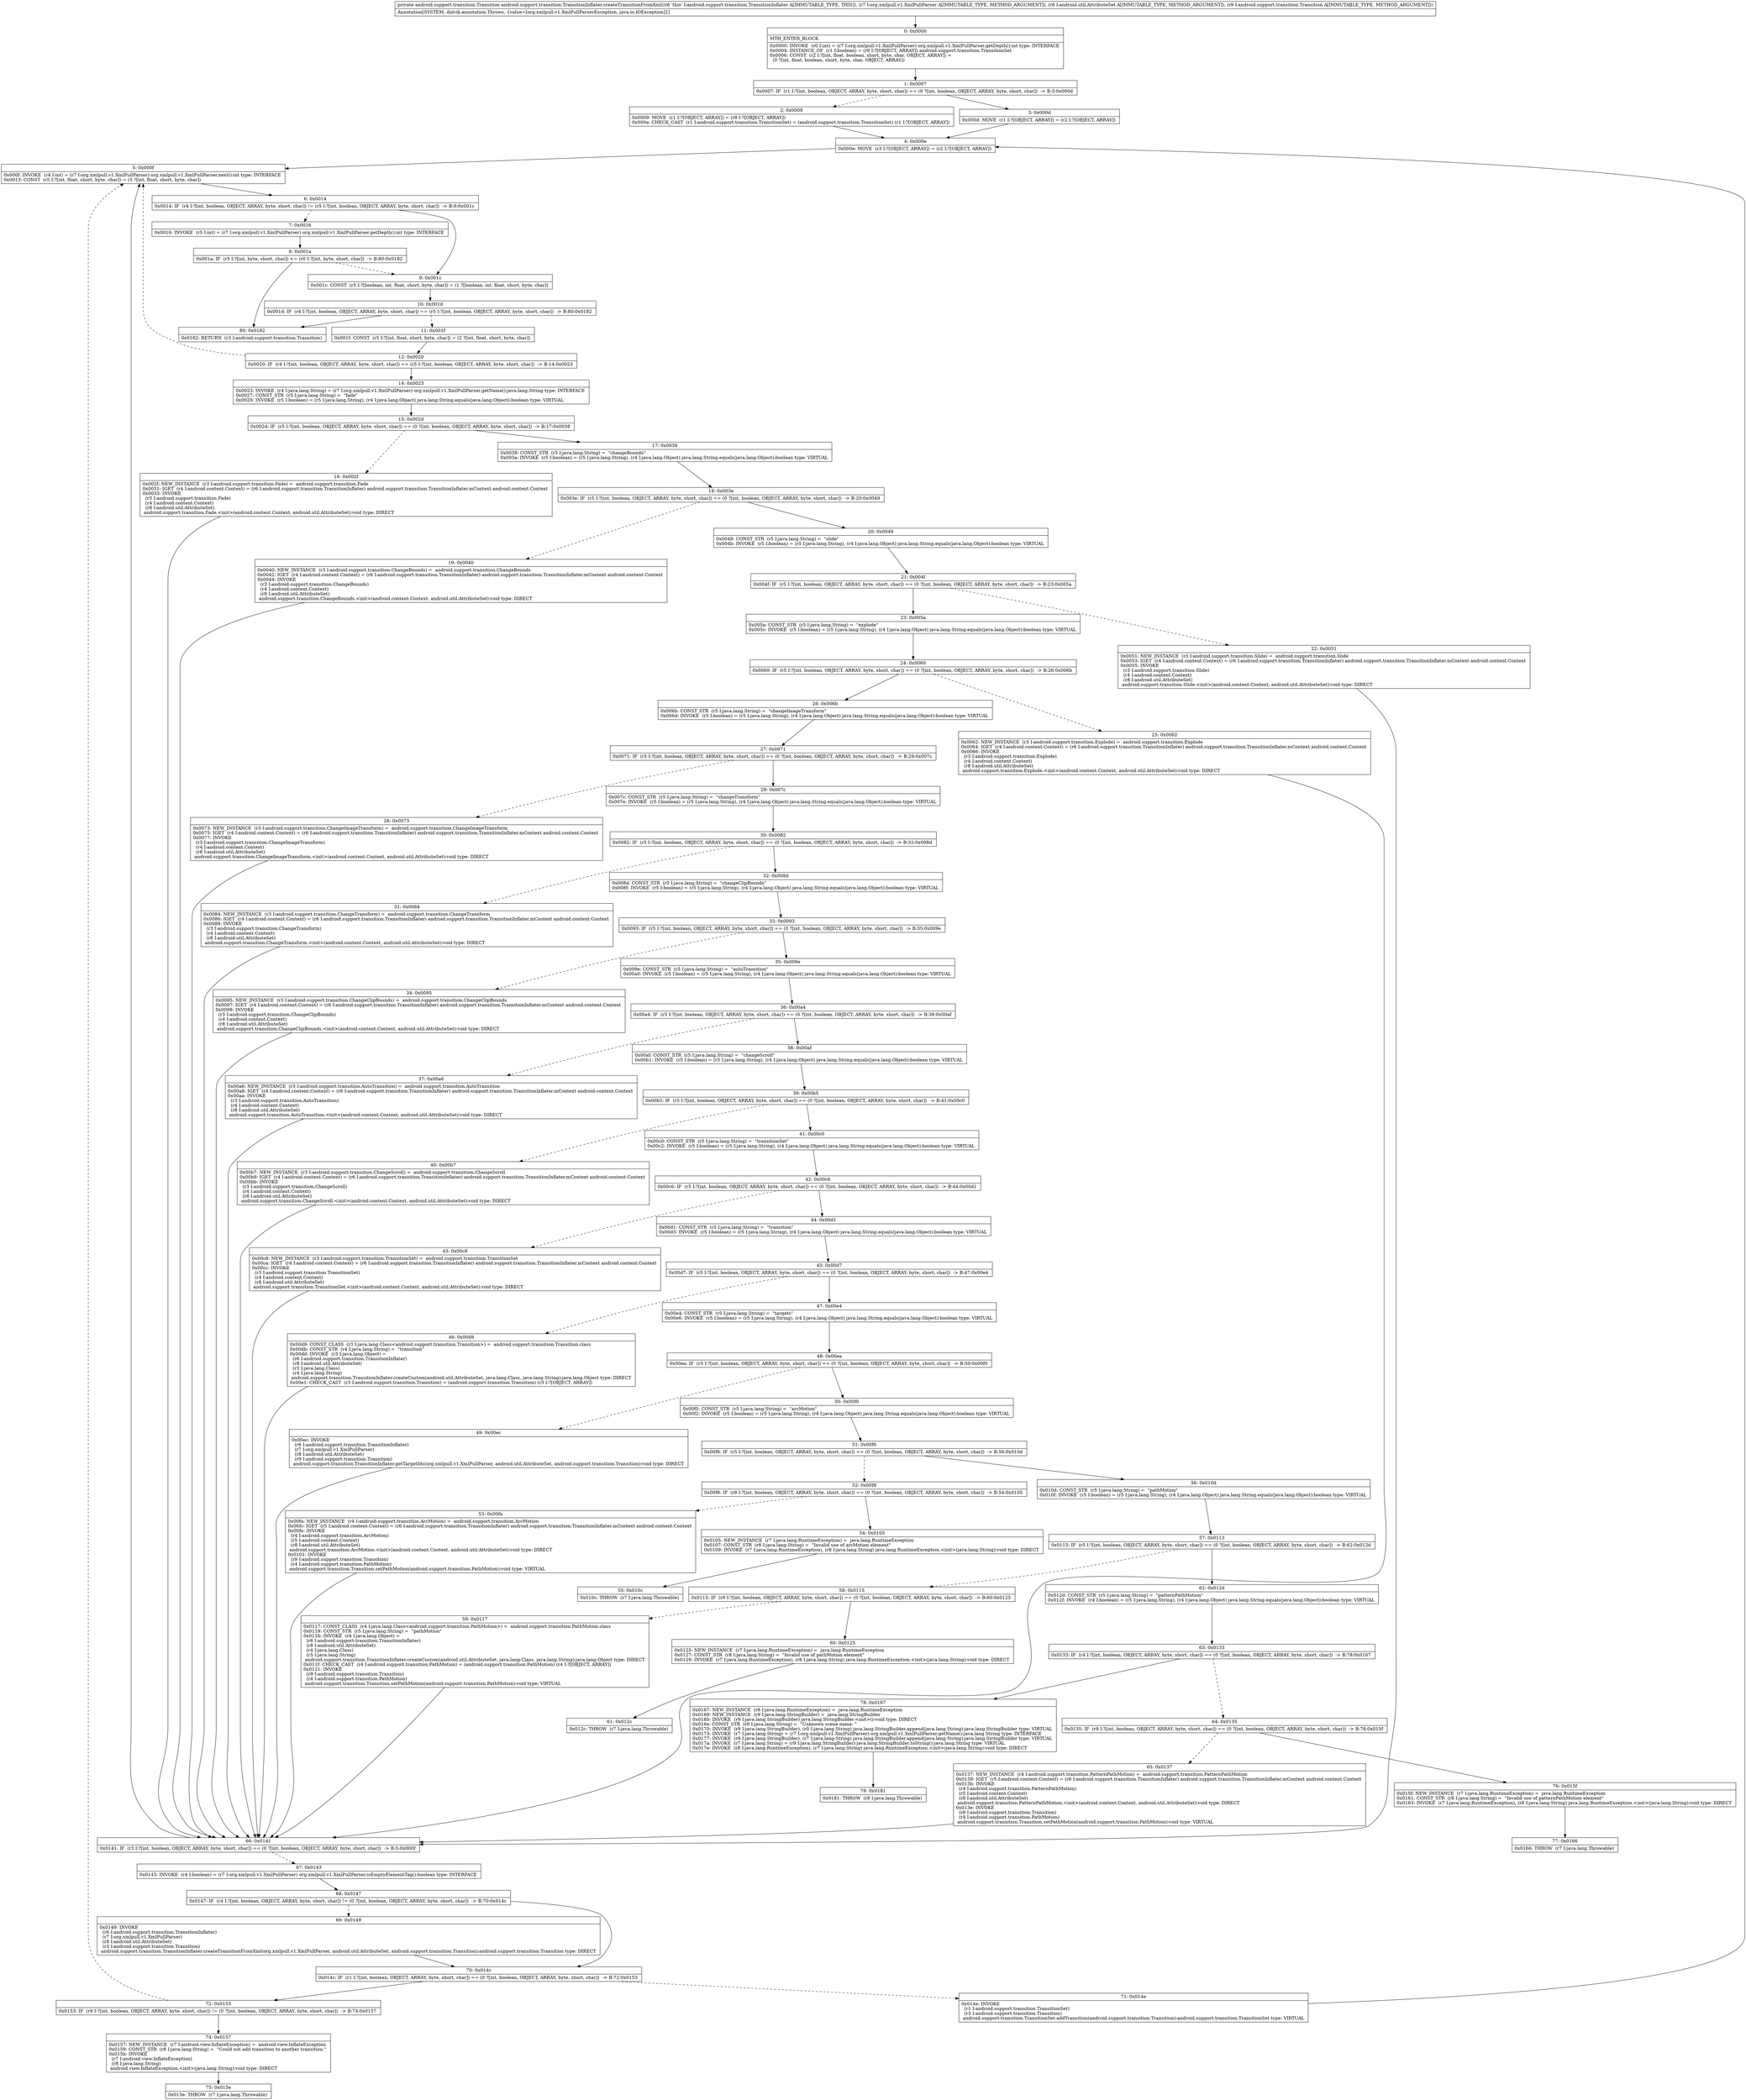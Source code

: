 digraph "CFG forandroid.support.transition.TransitionInflater.createTransitionFromXml(Lorg\/xmlpull\/v1\/XmlPullParser;Landroid\/util\/AttributeSet;Landroid\/support\/transition\/Transition;)Landroid\/support\/transition\/Transition;" {
Node_0 [shape=record,label="{0\:\ 0x0000|MTH_ENTER_BLOCK\l|0x0000: INVOKE  (r0 I:int) = (r7 I:org.xmlpull.v1.XmlPullParser) org.xmlpull.v1.XmlPullParser.getDepth():int type: INTERFACE \l0x0004: INSTANCE_OF  (r1 I:boolean) = (r9 I:?[OBJECT, ARRAY]) android.support.transition.TransitionSet \l0x0006: CONST  (r2 I:?[int, float, boolean, short, byte, char, OBJECT, ARRAY]) = \l  (0 ?[int, float, boolean, short, byte, char, OBJECT, ARRAY])\l \l}"];
Node_1 [shape=record,label="{1\:\ 0x0007|0x0007: IF  (r1 I:?[int, boolean, OBJECT, ARRAY, byte, short, char]) == (0 ?[int, boolean, OBJECT, ARRAY, byte, short, char])  \-\> B:3:0x000d \l}"];
Node_2 [shape=record,label="{2\:\ 0x0009|0x0009: MOVE  (r1 I:?[OBJECT, ARRAY]) = (r9 I:?[OBJECT, ARRAY]) \l0x000a: CHECK_CAST  (r1 I:android.support.transition.TransitionSet) = (android.support.transition.TransitionSet) (r1 I:?[OBJECT, ARRAY]) \l}"];
Node_3 [shape=record,label="{3\:\ 0x000d|0x000d: MOVE  (r1 I:?[OBJECT, ARRAY]) = (r2 I:?[OBJECT, ARRAY]) \l}"];
Node_4 [shape=record,label="{4\:\ 0x000e|0x000e: MOVE  (r3 I:?[OBJECT, ARRAY]) = (r2 I:?[OBJECT, ARRAY]) \l}"];
Node_5 [shape=record,label="{5\:\ 0x000f|0x000f: INVOKE  (r4 I:int) = (r7 I:org.xmlpull.v1.XmlPullParser) org.xmlpull.v1.XmlPullParser.next():int type: INTERFACE \l0x0013: CONST  (r5 I:?[int, float, short, byte, char]) = (3 ?[int, float, short, byte, char]) \l}"];
Node_6 [shape=record,label="{6\:\ 0x0014|0x0014: IF  (r4 I:?[int, boolean, OBJECT, ARRAY, byte, short, char]) != (r5 I:?[int, boolean, OBJECT, ARRAY, byte, short, char])  \-\> B:9:0x001c \l}"];
Node_7 [shape=record,label="{7\:\ 0x0016|0x0016: INVOKE  (r5 I:int) = (r7 I:org.xmlpull.v1.XmlPullParser) org.xmlpull.v1.XmlPullParser.getDepth():int type: INTERFACE \l}"];
Node_8 [shape=record,label="{8\:\ 0x001a|0x001a: IF  (r5 I:?[int, byte, short, char]) \<= (r0 I:?[int, byte, short, char])  \-\> B:80:0x0182 \l}"];
Node_9 [shape=record,label="{9\:\ 0x001c|0x001c: CONST  (r5 I:?[boolean, int, float, short, byte, char]) = (1 ?[boolean, int, float, short, byte, char]) \l}"];
Node_10 [shape=record,label="{10\:\ 0x001d|0x001d: IF  (r4 I:?[int, boolean, OBJECT, ARRAY, byte, short, char]) == (r5 I:?[int, boolean, OBJECT, ARRAY, byte, short, char])  \-\> B:80:0x0182 \l}"];
Node_11 [shape=record,label="{11\:\ 0x001f|0x001f: CONST  (r5 I:?[int, float, short, byte, char]) = (2 ?[int, float, short, byte, char]) \l}"];
Node_12 [shape=record,label="{12\:\ 0x0020|0x0020: IF  (r4 I:?[int, boolean, OBJECT, ARRAY, byte, short, char]) == (r5 I:?[int, boolean, OBJECT, ARRAY, byte, short, char])  \-\> B:14:0x0023 \l}"];
Node_14 [shape=record,label="{14\:\ 0x0023|0x0023: INVOKE  (r4 I:java.lang.String) = (r7 I:org.xmlpull.v1.XmlPullParser) org.xmlpull.v1.XmlPullParser.getName():java.lang.String type: INTERFACE \l0x0027: CONST_STR  (r5 I:java.lang.String) =  \"fade\" \l0x0029: INVOKE  (r5 I:boolean) = (r5 I:java.lang.String), (r4 I:java.lang.Object) java.lang.String.equals(java.lang.Object):boolean type: VIRTUAL \l}"];
Node_15 [shape=record,label="{15\:\ 0x002d|0x002d: IF  (r5 I:?[int, boolean, OBJECT, ARRAY, byte, short, char]) == (0 ?[int, boolean, OBJECT, ARRAY, byte, short, char])  \-\> B:17:0x0038 \l}"];
Node_16 [shape=record,label="{16\:\ 0x002f|0x002f: NEW_INSTANCE  (r3 I:android.support.transition.Fade) =  android.support.transition.Fade \l0x0031: IGET  (r4 I:android.content.Context) = (r6 I:android.support.transition.TransitionInflater) android.support.transition.TransitionInflater.mContext android.content.Context \l0x0033: INVOKE  \l  (r3 I:android.support.transition.Fade)\l  (r4 I:android.content.Context)\l  (r8 I:android.util.AttributeSet)\l android.support.transition.Fade.\<init\>(android.content.Context, android.util.AttributeSet):void type: DIRECT \l}"];
Node_17 [shape=record,label="{17\:\ 0x0038|0x0038: CONST_STR  (r5 I:java.lang.String) =  \"changeBounds\" \l0x003a: INVOKE  (r5 I:boolean) = (r5 I:java.lang.String), (r4 I:java.lang.Object) java.lang.String.equals(java.lang.Object):boolean type: VIRTUAL \l}"];
Node_18 [shape=record,label="{18\:\ 0x003e|0x003e: IF  (r5 I:?[int, boolean, OBJECT, ARRAY, byte, short, char]) == (0 ?[int, boolean, OBJECT, ARRAY, byte, short, char])  \-\> B:20:0x0049 \l}"];
Node_19 [shape=record,label="{19\:\ 0x0040|0x0040: NEW_INSTANCE  (r3 I:android.support.transition.ChangeBounds) =  android.support.transition.ChangeBounds \l0x0042: IGET  (r4 I:android.content.Context) = (r6 I:android.support.transition.TransitionInflater) android.support.transition.TransitionInflater.mContext android.content.Context \l0x0044: INVOKE  \l  (r3 I:android.support.transition.ChangeBounds)\l  (r4 I:android.content.Context)\l  (r8 I:android.util.AttributeSet)\l android.support.transition.ChangeBounds.\<init\>(android.content.Context, android.util.AttributeSet):void type: DIRECT \l}"];
Node_20 [shape=record,label="{20\:\ 0x0049|0x0049: CONST_STR  (r5 I:java.lang.String) =  \"slide\" \l0x004b: INVOKE  (r5 I:boolean) = (r5 I:java.lang.String), (r4 I:java.lang.Object) java.lang.String.equals(java.lang.Object):boolean type: VIRTUAL \l}"];
Node_21 [shape=record,label="{21\:\ 0x004f|0x004f: IF  (r5 I:?[int, boolean, OBJECT, ARRAY, byte, short, char]) == (0 ?[int, boolean, OBJECT, ARRAY, byte, short, char])  \-\> B:23:0x005a \l}"];
Node_22 [shape=record,label="{22\:\ 0x0051|0x0051: NEW_INSTANCE  (r3 I:android.support.transition.Slide) =  android.support.transition.Slide \l0x0053: IGET  (r4 I:android.content.Context) = (r6 I:android.support.transition.TransitionInflater) android.support.transition.TransitionInflater.mContext android.content.Context \l0x0055: INVOKE  \l  (r3 I:android.support.transition.Slide)\l  (r4 I:android.content.Context)\l  (r8 I:android.util.AttributeSet)\l android.support.transition.Slide.\<init\>(android.content.Context, android.util.AttributeSet):void type: DIRECT \l}"];
Node_23 [shape=record,label="{23\:\ 0x005a|0x005a: CONST_STR  (r5 I:java.lang.String) =  \"explode\" \l0x005c: INVOKE  (r5 I:boolean) = (r5 I:java.lang.String), (r4 I:java.lang.Object) java.lang.String.equals(java.lang.Object):boolean type: VIRTUAL \l}"];
Node_24 [shape=record,label="{24\:\ 0x0060|0x0060: IF  (r5 I:?[int, boolean, OBJECT, ARRAY, byte, short, char]) == (0 ?[int, boolean, OBJECT, ARRAY, byte, short, char])  \-\> B:26:0x006b \l}"];
Node_25 [shape=record,label="{25\:\ 0x0062|0x0062: NEW_INSTANCE  (r3 I:android.support.transition.Explode) =  android.support.transition.Explode \l0x0064: IGET  (r4 I:android.content.Context) = (r6 I:android.support.transition.TransitionInflater) android.support.transition.TransitionInflater.mContext android.content.Context \l0x0066: INVOKE  \l  (r3 I:android.support.transition.Explode)\l  (r4 I:android.content.Context)\l  (r8 I:android.util.AttributeSet)\l android.support.transition.Explode.\<init\>(android.content.Context, android.util.AttributeSet):void type: DIRECT \l}"];
Node_26 [shape=record,label="{26\:\ 0x006b|0x006b: CONST_STR  (r5 I:java.lang.String) =  \"changeImageTransform\" \l0x006d: INVOKE  (r5 I:boolean) = (r5 I:java.lang.String), (r4 I:java.lang.Object) java.lang.String.equals(java.lang.Object):boolean type: VIRTUAL \l}"];
Node_27 [shape=record,label="{27\:\ 0x0071|0x0071: IF  (r5 I:?[int, boolean, OBJECT, ARRAY, byte, short, char]) == (0 ?[int, boolean, OBJECT, ARRAY, byte, short, char])  \-\> B:29:0x007c \l}"];
Node_28 [shape=record,label="{28\:\ 0x0073|0x0073: NEW_INSTANCE  (r3 I:android.support.transition.ChangeImageTransform) =  android.support.transition.ChangeImageTransform \l0x0075: IGET  (r4 I:android.content.Context) = (r6 I:android.support.transition.TransitionInflater) android.support.transition.TransitionInflater.mContext android.content.Context \l0x0077: INVOKE  \l  (r3 I:android.support.transition.ChangeImageTransform)\l  (r4 I:android.content.Context)\l  (r8 I:android.util.AttributeSet)\l android.support.transition.ChangeImageTransform.\<init\>(android.content.Context, android.util.AttributeSet):void type: DIRECT \l}"];
Node_29 [shape=record,label="{29\:\ 0x007c|0x007c: CONST_STR  (r5 I:java.lang.String) =  \"changeTransform\" \l0x007e: INVOKE  (r5 I:boolean) = (r5 I:java.lang.String), (r4 I:java.lang.Object) java.lang.String.equals(java.lang.Object):boolean type: VIRTUAL \l}"];
Node_30 [shape=record,label="{30\:\ 0x0082|0x0082: IF  (r5 I:?[int, boolean, OBJECT, ARRAY, byte, short, char]) == (0 ?[int, boolean, OBJECT, ARRAY, byte, short, char])  \-\> B:32:0x008d \l}"];
Node_31 [shape=record,label="{31\:\ 0x0084|0x0084: NEW_INSTANCE  (r3 I:android.support.transition.ChangeTransform) =  android.support.transition.ChangeTransform \l0x0086: IGET  (r4 I:android.content.Context) = (r6 I:android.support.transition.TransitionInflater) android.support.transition.TransitionInflater.mContext android.content.Context \l0x0088: INVOKE  \l  (r3 I:android.support.transition.ChangeTransform)\l  (r4 I:android.content.Context)\l  (r8 I:android.util.AttributeSet)\l android.support.transition.ChangeTransform.\<init\>(android.content.Context, android.util.AttributeSet):void type: DIRECT \l}"];
Node_32 [shape=record,label="{32\:\ 0x008d|0x008d: CONST_STR  (r5 I:java.lang.String) =  \"changeClipBounds\" \l0x008f: INVOKE  (r5 I:boolean) = (r5 I:java.lang.String), (r4 I:java.lang.Object) java.lang.String.equals(java.lang.Object):boolean type: VIRTUAL \l}"];
Node_33 [shape=record,label="{33\:\ 0x0093|0x0093: IF  (r5 I:?[int, boolean, OBJECT, ARRAY, byte, short, char]) == (0 ?[int, boolean, OBJECT, ARRAY, byte, short, char])  \-\> B:35:0x009e \l}"];
Node_34 [shape=record,label="{34\:\ 0x0095|0x0095: NEW_INSTANCE  (r3 I:android.support.transition.ChangeClipBounds) =  android.support.transition.ChangeClipBounds \l0x0097: IGET  (r4 I:android.content.Context) = (r6 I:android.support.transition.TransitionInflater) android.support.transition.TransitionInflater.mContext android.content.Context \l0x0099: INVOKE  \l  (r3 I:android.support.transition.ChangeClipBounds)\l  (r4 I:android.content.Context)\l  (r8 I:android.util.AttributeSet)\l android.support.transition.ChangeClipBounds.\<init\>(android.content.Context, android.util.AttributeSet):void type: DIRECT \l}"];
Node_35 [shape=record,label="{35\:\ 0x009e|0x009e: CONST_STR  (r5 I:java.lang.String) =  \"autoTransition\" \l0x00a0: INVOKE  (r5 I:boolean) = (r5 I:java.lang.String), (r4 I:java.lang.Object) java.lang.String.equals(java.lang.Object):boolean type: VIRTUAL \l}"];
Node_36 [shape=record,label="{36\:\ 0x00a4|0x00a4: IF  (r5 I:?[int, boolean, OBJECT, ARRAY, byte, short, char]) == (0 ?[int, boolean, OBJECT, ARRAY, byte, short, char])  \-\> B:38:0x00af \l}"];
Node_37 [shape=record,label="{37\:\ 0x00a6|0x00a6: NEW_INSTANCE  (r3 I:android.support.transition.AutoTransition) =  android.support.transition.AutoTransition \l0x00a8: IGET  (r4 I:android.content.Context) = (r6 I:android.support.transition.TransitionInflater) android.support.transition.TransitionInflater.mContext android.content.Context \l0x00aa: INVOKE  \l  (r3 I:android.support.transition.AutoTransition)\l  (r4 I:android.content.Context)\l  (r8 I:android.util.AttributeSet)\l android.support.transition.AutoTransition.\<init\>(android.content.Context, android.util.AttributeSet):void type: DIRECT \l}"];
Node_38 [shape=record,label="{38\:\ 0x00af|0x00af: CONST_STR  (r5 I:java.lang.String) =  \"changeScroll\" \l0x00b1: INVOKE  (r5 I:boolean) = (r5 I:java.lang.String), (r4 I:java.lang.Object) java.lang.String.equals(java.lang.Object):boolean type: VIRTUAL \l}"];
Node_39 [shape=record,label="{39\:\ 0x00b5|0x00b5: IF  (r5 I:?[int, boolean, OBJECT, ARRAY, byte, short, char]) == (0 ?[int, boolean, OBJECT, ARRAY, byte, short, char])  \-\> B:41:0x00c0 \l}"];
Node_40 [shape=record,label="{40\:\ 0x00b7|0x00b7: NEW_INSTANCE  (r3 I:android.support.transition.ChangeScroll) =  android.support.transition.ChangeScroll \l0x00b9: IGET  (r4 I:android.content.Context) = (r6 I:android.support.transition.TransitionInflater) android.support.transition.TransitionInflater.mContext android.content.Context \l0x00bb: INVOKE  \l  (r3 I:android.support.transition.ChangeScroll)\l  (r4 I:android.content.Context)\l  (r8 I:android.util.AttributeSet)\l android.support.transition.ChangeScroll.\<init\>(android.content.Context, android.util.AttributeSet):void type: DIRECT \l}"];
Node_41 [shape=record,label="{41\:\ 0x00c0|0x00c0: CONST_STR  (r5 I:java.lang.String) =  \"transitionSet\" \l0x00c2: INVOKE  (r5 I:boolean) = (r5 I:java.lang.String), (r4 I:java.lang.Object) java.lang.String.equals(java.lang.Object):boolean type: VIRTUAL \l}"];
Node_42 [shape=record,label="{42\:\ 0x00c6|0x00c6: IF  (r5 I:?[int, boolean, OBJECT, ARRAY, byte, short, char]) == (0 ?[int, boolean, OBJECT, ARRAY, byte, short, char])  \-\> B:44:0x00d1 \l}"];
Node_43 [shape=record,label="{43\:\ 0x00c8|0x00c8: NEW_INSTANCE  (r3 I:android.support.transition.TransitionSet) =  android.support.transition.TransitionSet \l0x00ca: IGET  (r4 I:android.content.Context) = (r6 I:android.support.transition.TransitionInflater) android.support.transition.TransitionInflater.mContext android.content.Context \l0x00cc: INVOKE  \l  (r3 I:android.support.transition.TransitionSet)\l  (r4 I:android.content.Context)\l  (r8 I:android.util.AttributeSet)\l android.support.transition.TransitionSet.\<init\>(android.content.Context, android.util.AttributeSet):void type: DIRECT \l}"];
Node_44 [shape=record,label="{44\:\ 0x00d1|0x00d1: CONST_STR  (r5 I:java.lang.String) =  \"transition\" \l0x00d3: INVOKE  (r5 I:boolean) = (r5 I:java.lang.String), (r4 I:java.lang.Object) java.lang.String.equals(java.lang.Object):boolean type: VIRTUAL \l}"];
Node_45 [shape=record,label="{45\:\ 0x00d7|0x00d7: IF  (r5 I:?[int, boolean, OBJECT, ARRAY, byte, short, char]) == (0 ?[int, boolean, OBJECT, ARRAY, byte, short, char])  \-\> B:47:0x00e4 \l}"];
Node_46 [shape=record,label="{46\:\ 0x00d9|0x00d9: CONST_CLASS  (r3 I:java.lang.Class\<android.support.transition.Transition\>) =  android.support.transition.Transition.class \l0x00db: CONST_STR  (r4 I:java.lang.String) =  \"transition\" \l0x00dd: INVOKE  (r3 I:java.lang.Object) = \l  (r6 I:android.support.transition.TransitionInflater)\l  (r8 I:android.util.AttributeSet)\l  (r3 I:java.lang.Class)\l  (r4 I:java.lang.String)\l android.support.transition.TransitionInflater.createCustom(android.util.AttributeSet, java.lang.Class, java.lang.String):java.lang.Object type: DIRECT \l0x00e1: CHECK_CAST  (r3 I:android.support.transition.Transition) = (android.support.transition.Transition) (r3 I:?[OBJECT, ARRAY]) \l}"];
Node_47 [shape=record,label="{47\:\ 0x00e4|0x00e4: CONST_STR  (r5 I:java.lang.String) =  \"targets\" \l0x00e6: INVOKE  (r5 I:boolean) = (r5 I:java.lang.String), (r4 I:java.lang.Object) java.lang.String.equals(java.lang.Object):boolean type: VIRTUAL \l}"];
Node_48 [shape=record,label="{48\:\ 0x00ea|0x00ea: IF  (r5 I:?[int, boolean, OBJECT, ARRAY, byte, short, char]) == (0 ?[int, boolean, OBJECT, ARRAY, byte, short, char])  \-\> B:50:0x00f0 \l}"];
Node_49 [shape=record,label="{49\:\ 0x00ec|0x00ec: INVOKE  \l  (r6 I:android.support.transition.TransitionInflater)\l  (r7 I:org.xmlpull.v1.XmlPullParser)\l  (r8 I:android.util.AttributeSet)\l  (r9 I:android.support.transition.Transition)\l android.support.transition.TransitionInflater.getTargetIds(org.xmlpull.v1.XmlPullParser, android.util.AttributeSet, android.support.transition.Transition):void type: DIRECT \l}"];
Node_50 [shape=record,label="{50\:\ 0x00f0|0x00f0: CONST_STR  (r5 I:java.lang.String) =  \"arcMotion\" \l0x00f2: INVOKE  (r5 I:boolean) = (r5 I:java.lang.String), (r4 I:java.lang.Object) java.lang.String.equals(java.lang.Object):boolean type: VIRTUAL \l}"];
Node_51 [shape=record,label="{51\:\ 0x00f6|0x00f6: IF  (r5 I:?[int, boolean, OBJECT, ARRAY, byte, short, char]) == (0 ?[int, boolean, OBJECT, ARRAY, byte, short, char])  \-\> B:56:0x010d \l}"];
Node_52 [shape=record,label="{52\:\ 0x00f8|0x00f8: IF  (r9 I:?[int, boolean, OBJECT, ARRAY, byte, short, char]) == (0 ?[int, boolean, OBJECT, ARRAY, byte, short, char])  \-\> B:54:0x0105 \l}"];
Node_53 [shape=record,label="{53\:\ 0x00fa|0x00fa: NEW_INSTANCE  (r4 I:android.support.transition.ArcMotion) =  android.support.transition.ArcMotion \l0x00fc: IGET  (r5 I:android.content.Context) = (r6 I:android.support.transition.TransitionInflater) android.support.transition.TransitionInflater.mContext android.content.Context \l0x00fe: INVOKE  \l  (r4 I:android.support.transition.ArcMotion)\l  (r5 I:android.content.Context)\l  (r8 I:android.util.AttributeSet)\l android.support.transition.ArcMotion.\<init\>(android.content.Context, android.util.AttributeSet):void type: DIRECT \l0x0101: INVOKE  \l  (r9 I:android.support.transition.Transition)\l  (r4 I:android.support.transition.PathMotion)\l android.support.transition.Transition.setPathMotion(android.support.transition.PathMotion):void type: VIRTUAL \l}"];
Node_54 [shape=record,label="{54\:\ 0x0105|0x0105: NEW_INSTANCE  (r7 I:java.lang.RuntimeException) =  java.lang.RuntimeException \l0x0107: CONST_STR  (r8 I:java.lang.String) =  \"Invalid use of arcMotion element\" \l0x0109: INVOKE  (r7 I:java.lang.RuntimeException), (r8 I:java.lang.String) java.lang.RuntimeException.\<init\>(java.lang.String):void type: DIRECT \l}"];
Node_55 [shape=record,label="{55\:\ 0x010c|0x010c: THROW  (r7 I:java.lang.Throwable) \l}"];
Node_56 [shape=record,label="{56\:\ 0x010d|0x010d: CONST_STR  (r5 I:java.lang.String) =  \"pathMotion\" \l0x010f: INVOKE  (r5 I:boolean) = (r5 I:java.lang.String), (r4 I:java.lang.Object) java.lang.String.equals(java.lang.Object):boolean type: VIRTUAL \l}"];
Node_57 [shape=record,label="{57\:\ 0x0113|0x0113: IF  (r5 I:?[int, boolean, OBJECT, ARRAY, byte, short, char]) == (0 ?[int, boolean, OBJECT, ARRAY, byte, short, char])  \-\> B:62:0x012d \l}"];
Node_58 [shape=record,label="{58\:\ 0x0115|0x0115: IF  (r9 I:?[int, boolean, OBJECT, ARRAY, byte, short, char]) == (0 ?[int, boolean, OBJECT, ARRAY, byte, short, char])  \-\> B:60:0x0125 \l}"];
Node_59 [shape=record,label="{59\:\ 0x0117|0x0117: CONST_CLASS  (r4 I:java.lang.Class\<android.support.transition.PathMotion\>) =  android.support.transition.PathMotion.class \l0x0119: CONST_STR  (r5 I:java.lang.String) =  \"pathMotion\" \l0x011b: INVOKE  (r4 I:java.lang.Object) = \l  (r6 I:android.support.transition.TransitionInflater)\l  (r8 I:android.util.AttributeSet)\l  (r4 I:java.lang.Class)\l  (r5 I:java.lang.String)\l android.support.transition.TransitionInflater.createCustom(android.util.AttributeSet, java.lang.Class, java.lang.String):java.lang.Object type: DIRECT \l0x011f: CHECK_CAST  (r4 I:android.support.transition.PathMotion) = (android.support.transition.PathMotion) (r4 I:?[OBJECT, ARRAY]) \l0x0121: INVOKE  \l  (r9 I:android.support.transition.Transition)\l  (r4 I:android.support.transition.PathMotion)\l android.support.transition.Transition.setPathMotion(android.support.transition.PathMotion):void type: VIRTUAL \l}"];
Node_60 [shape=record,label="{60\:\ 0x0125|0x0125: NEW_INSTANCE  (r7 I:java.lang.RuntimeException) =  java.lang.RuntimeException \l0x0127: CONST_STR  (r8 I:java.lang.String) =  \"Invalid use of pathMotion element\" \l0x0129: INVOKE  (r7 I:java.lang.RuntimeException), (r8 I:java.lang.String) java.lang.RuntimeException.\<init\>(java.lang.String):void type: DIRECT \l}"];
Node_61 [shape=record,label="{61\:\ 0x012c|0x012c: THROW  (r7 I:java.lang.Throwable) \l}"];
Node_62 [shape=record,label="{62\:\ 0x012d|0x012d: CONST_STR  (r5 I:java.lang.String) =  \"patternPathMotion\" \l0x012f: INVOKE  (r4 I:boolean) = (r5 I:java.lang.String), (r4 I:java.lang.Object) java.lang.String.equals(java.lang.Object):boolean type: VIRTUAL \l}"];
Node_63 [shape=record,label="{63\:\ 0x0133|0x0133: IF  (r4 I:?[int, boolean, OBJECT, ARRAY, byte, short, char]) == (0 ?[int, boolean, OBJECT, ARRAY, byte, short, char])  \-\> B:78:0x0167 \l}"];
Node_64 [shape=record,label="{64\:\ 0x0135|0x0135: IF  (r9 I:?[int, boolean, OBJECT, ARRAY, byte, short, char]) == (0 ?[int, boolean, OBJECT, ARRAY, byte, short, char])  \-\> B:76:0x015f \l}"];
Node_65 [shape=record,label="{65\:\ 0x0137|0x0137: NEW_INSTANCE  (r4 I:android.support.transition.PatternPathMotion) =  android.support.transition.PatternPathMotion \l0x0139: IGET  (r5 I:android.content.Context) = (r6 I:android.support.transition.TransitionInflater) android.support.transition.TransitionInflater.mContext android.content.Context \l0x013b: INVOKE  \l  (r4 I:android.support.transition.PatternPathMotion)\l  (r5 I:android.content.Context)\l  (r8 I:android.util.AttributeSet)\l android.support.transition.PatternPathMotion.\<init\>(android.content.Context, android.util.AttributeSet):void type: DIRECT \l0x013e: INVOKE  \l  (r9 I:android.support.transition.Transition)\l  (r4 I:android.support.transition.PathMotion)\l android.support.transition.Transition.setPathMotion(android.support.transition.PathMotion):void type: VIRTUAL \l}"];
Node_66 [shape=record,label="{66\:\ 0x0141|0x0141: IF  (r3 I:?[int, boolean, OBJECT, ARRAY, byte, short, char]) == (0 ?[int, boolean, OBJECT, ARRAY, byte, short, char])  \-\> B:5:0x000f \l}"];
Node_67 [shape=record,label="{67\:\ 0x0143|0x0143: INVOKE  (r4 I:boolean) = (r7 I:org.xmlpull.v1.XmlPullParser) org.xmlpull.v1.XmlPullParser.isEmptyElementTag():boolean type: INTERFACE \l}"];
Node_68 [shape=record,label="{68\:\ 0x0147|0x0147: IF  (r4 I:?[int, boolean, OBJECT, ARRAY, byte, short, char]) != (0 ?[int, boolean, OBJECT, ARRAY, byte, short, char])  \-\> B:70:0x014c \l}"];
Node_69 [shape=record,label="{69\:\ 0x0149|0x0149: INVOKE  \l  (r6 I:android.support.transition.TransitionInflater)\l  (r7 I:org.xmlpull.v1.XmlPullParser)\l  (r8 I:android.util.AttributeSet)\l  (r3 I:android.support.transition.Transition)\l android.support.transition.TransitionInflater.createTransitionFromXml(org.xmlpull.v1.XmlPullParser, android.util.AttributeSet, android.support.transition.Transition):android.support.transition.Transition type: DIRECT \l}"];
Node_70 [shape=record,label="{70\:\ 0x014c|0x014c: IF  (r1 I:?[int, boolean, OBJECT, ARRAY, byte, short, char]) == (0 ?[int, boolean, OBJECT, ARRAY, byte, short, char])  \-\> B:72:0x0153 \l}"];
Node_71 [shape=record,label="{71\:\ 0x014e|0x014e: INVOKE  \l  (r1 I:android.support.transition.TransitionSet)\l  (r3 I:android.support.transition.Transition)\l android.support.transition.TransitionSet.addTransition(android.support.transition.Transition):android.support.transition.TransitionSet type: VIRTUAL \l}"];
Node_72 [shape=record,label="{72\:\ 0x0153|0x0153: IF  (r9 I:?[int, boolean, OBJECT, ARRAY, byte, short, char]) != (0 ?[int, boolean, OBJECT, ARRAY, byte, short, char])  \-\> B:74:0x0157 \l}"];
Node_74 [shape=record,label="{74\:\ 0x0157|0x0157: NEW_INSTANCE  (r7 I:android.view.InflateException) =  android.view.InflateException \l0x0159: CONST_STR  (r8 I:java.lang.String) =  \"Could not add transition to another transition.\" \l0x015b: INVOKE  \l  (r7 I:android.view.InflateException)\l  (r8 I:java.lang.String)\l android.view.InflateException.\<init\>(java.lang.String):void type: DIRECT \l}"];
Node_75 [shape=record,label="{75\:\ 0x015e|0x015e: THROW  (r7 I:java.lang.Throwable) \l}"];
Node_76 [shape=record,label="{76\:\ 0x015f|0x015f: NEW_INSTANCE  (r7 I:java.lang.RuntimeException) =  java.lang.RuntimeException \l0x0161: CONST_STR  (r8 I:java.lang.String) =  \"Invalid use of patternPathMotion element\" \l0x0163: INVOKE  (r7 I:java.lang.RuntimeException), (r8 I:java.lang.String) java.lang.RuntimeException.\<init\>(java.lang.String):void type: DIRECT \l}"];
Node_77 [shape=record,label="{77\:\ 0x0166|0x0166: THROW  (r7 I:java.lang.Throwable) \l}"];
Node_78 [shape=record,label="{78\:\ 0x0167|0x0167: NEW_INSTANCE  (r8 I:java.lang.RuntimeException) =  java.lang.RuntimeException \l0x0169: NEW_INSTANCE  (r9 I:java.lang.StringBuilder) =  java.lang.StringBuilder \l0x016b: INVOKE  (r9 I:java.lang.StringBuilder) java.lang.StringBuilder.\<init\>():void type: DIRECT \l0x016e: CONST_STR  (r0 I:java.lang.String) =  \"Unknown scene name: \" \l0x0170: INVOKE  (r9 I:java.lang.StringBuilder), (r0 I:java.lang.String) java.lang.StringBuilder.append(java.lang.String):java.lang.StringBuilder type: VIRTUAL \l0x0173: INVOKE  (r7 I:java.lang.String) = (r7 I:org.xmlpull.v1.XmlPullParser) org.xmlpull.v1.XmlPullParser.getName():java.lang.String type: INTERFACE \l0x0177: INVOKE  (r9 I:java.lang.StringBuilder), (r7 I:java.lang.String) java.lang.StringBuilder.append(java.lang.String):java.lang.StringBuilder type: VIRTUAL \l0x017a: INVOKE  (r7 I:java.lang.String) = (r9 I:java.lang.StringBuilder) java.lang.StringBuilder.toString():java.lang.String type: VIRTUAL \l0x017e: INVOKE  (r8 I:java.lang.RuntimeException), (r7 I:java.lang.String) java.lang.RuntimeException.\<init\>(java.lang.String):void type: DIRECT \l}"];
Node_79 [shape=record,label="{79\:\ 0x0181|0x0181: THROW  (r8 I:java.lang.Throwable) \l}"];
Node_80 [shape=record,label="{80\:\ 0x0182|0x0182: RETURN  (r3 I:android.support.transition.Transition) \l}"];
MethodNode[shape=record,label="{private android.support.transition.Transition android.support.transition.TransitionInflater.createTransitionFromXml((r6 'this' I:android.support.transition.TransitionInflater A[IMMUTABLE_TYPE, THIS]), (r7 I:org.xmlpull.v1.XmlPullParser A[IMMUTABLE_TYPE, METHOD_ARGUMENT]), (r8 I:android.util.AttributeSet A[IMMUTABLE_TYPE, METHOD_ARGUMENT]), (r9 I:android.support.transition.Transition A[IMMUTABLE_TYPE, METHOD_ARGUMENT]))  | Annotation[SYSTEM, dalvik.annotation.Throws, \{value=[org.xmlpull.v1.XmlPullParserException, java.io.IOException]\}]\l}"];
MethodNode -> Node_0;
Node_0 -> Node_1;
Node_1 -> Node_2[style=dashed];
Node_1 -> Node_3;
Node_2 -> Node_4;
Node_3 -> Node_4;
Node_4 -> Node_5;
Node_5 -> Node_6;
Node_6 -> Node_7[style=dashed];
Node_6 -> Node_9;
Node_7 -> Node_8;
Node_8 -> Node_9[style=dashed];
Node_8 -> Node_80;
Node_9 -> Node_10;
Node_10 -> Node_11[style=dashed];
Node_10 -> Node_80;
Node_11 -> Node_12;
Node_12 -> Node_14;
Node_12 -> Node_5[style=dashed];
Node_14 -> Node_15;
Node_15 -> Node_16[style=dashed];
Node_15 -> Node_17;
Node_16 -> Node_66;
Node_17 -> Node_18;
Node_18 -> Node_19[style=dashed];
Node_18 -> Node_20;
Node_19 -> Node_66;
Node_20 -> Node_21;
Node_21 -> Node_22[style=dashed];
Node_21 -> Node_23;
Node_22 -> Node_66;
Node_23 -> Node_24;
Node_24 -> Node_25[style=dashed];
Node_24 -> Node_26;
Node_25 -> Node_66;
Node_26 -> Node_27;
Node_27 -> Node_28[style=dashed];
Node_27 -> Node_29;
Node_28 -> Node_66;
Node_29 -> Node_30;
Node_30 -> Node_31[style=dashed];
Node_30 -> Node_32;
Node_31 -> Node_66;
Node_32 -> Node_33;
Node_33 -> Node_34[style=dashed];
Node_33 -> Node_35;
Node_34 -> Node_66;
Node_35 -> Node_36;
Node_36 -> Node_37[style=dashed];
Node_36 -> Node_38;
Node_37 -> Node_66;
Node_38 -> Node_39;
Node_39 -> Node_40[style=dashed];
Node_39 -> Node_41;
Node_40 -> Node_66;
Node_41 -> Node_42;
Node_42 -> Node_43[style=dashed];
Node_42 -> Node_44;
Node_43 -> Node_66;
Node_44 -> Node_45;
Node_45 -> Node_46[style=dashed];
Node_45 -> Node_47;
Node_46 -> Node_66;
Node_47 -> Node_48;
Node_48 -> Node_49[style=dashed];
Node_48 -> Node_50;
Node_49 -> Node_66;
Node_50 -> Node_51;
Node_51 -> Node_52[style=dashed];
Node_51 -> Node_56;
Node_52 -> Node_53[style=dashed];
Node_52 -> Node_54;
Node_53 -> Node_66;
Node_54 -> Node_55;
Node_56 -> Node_57;
Node_57 -> Node_58[style=dashed];
Node_57 -> Node_62;
Node_58 -> Node_59[style=dashed];
Node_58 -> Node_60;
Node_59 -> Node_66;
Node_60 -> Node_61;
Node_62 -> Node_63;
Node_63 -> Node_64[style=dashed];
Node_63 -> Node_78;
Node_64 -> Node_65[style=dashed];
Node_64 -> Node_76;
Node_65 -> Node_66;
Node_66 -> Node_5;
Node_66 -> Node_67[style=dashed];
Node_67 -> Node_68;
Node_68 -> Node_69[style=dashed];
Node_68 -> Node_70;
Node_69 -> Node_70;
Node_70 -> Node_71[style=dashed];
Node_70 -> Node_72;
Node_71 -> Node_4;
Node_72 -> Node_74;
Node_72 -> Node_5[style=dashed];
Node_74 -> Node_75;
Node_76 -> Node_77;
Node_78 -> Node_79;
}

